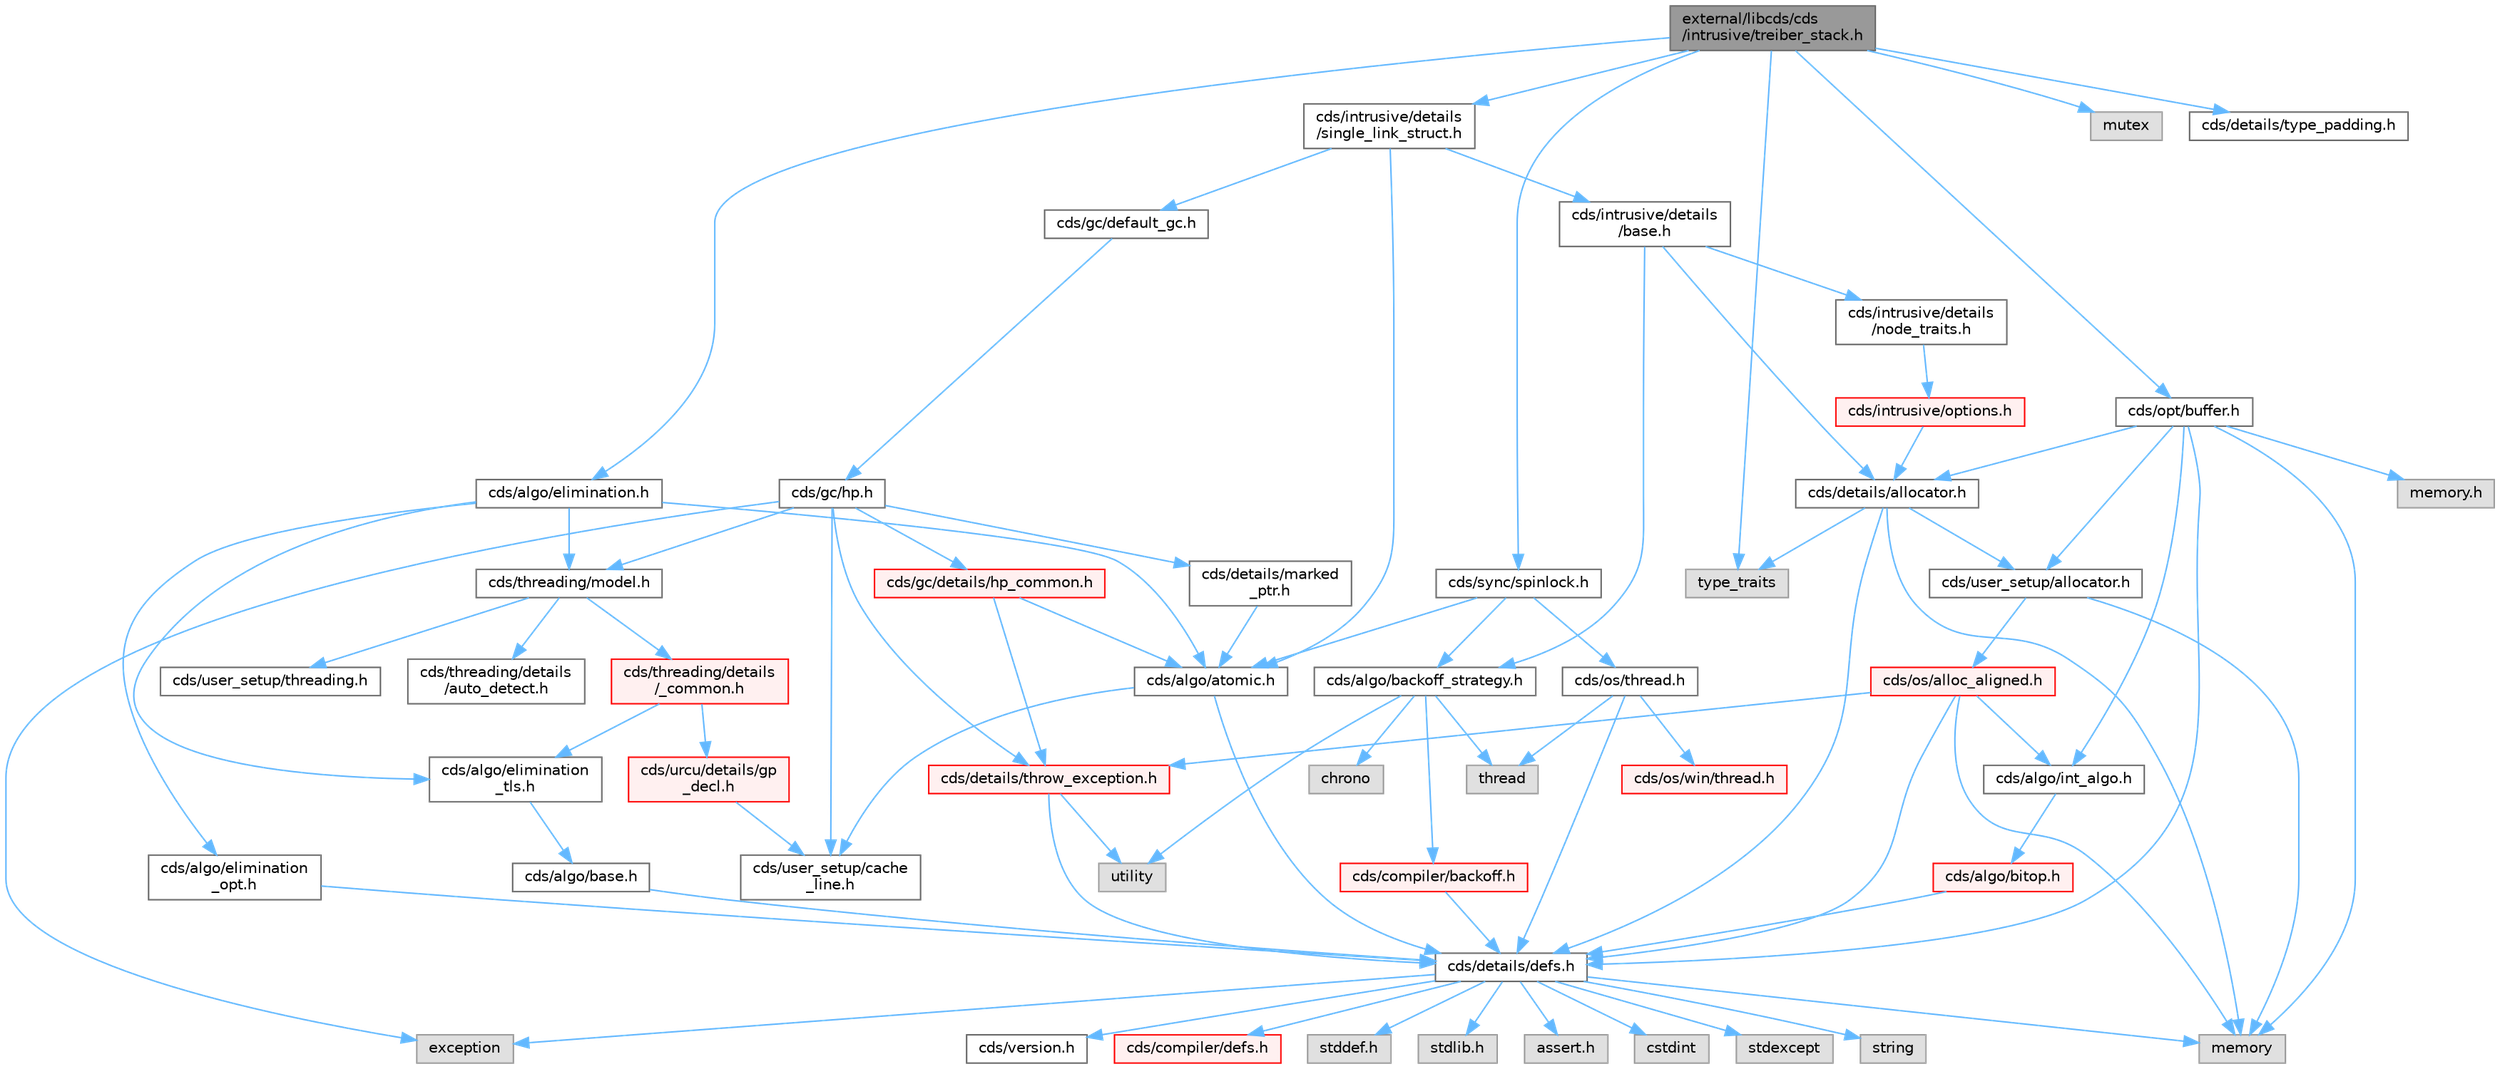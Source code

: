 digraph "external/libcds/cds/intrusive/treiber_stack.h"
{
 // LATEX_PDF_SIZE
  bgcolor="transparent";
  edge [fontname=Helvetica,fontsize=10,labelfontname=Helvetica,labelfontsize=10];
  node [fontname=Helvetica,fontsize=10,shape=box,height=0.2,width=0.4];
  Node1 [id="Node000001",label="external/libcds/cds\l/intrusive/treiber_stack.h",height=0.2,width=0.4,color="gray40", fillcolor="grey60", style="filled", fontcolor="black",tooltip=" "];
  Node1 -> Node2 [id="edge1_Node000001_Node000002",color="steelblue1",style="solid",tooltip=" "];
  Node2 [id="Node000002",label="type_traits",height=0.2,width=0.4,color="grey60", fillcolor="#E0E0E0", style="filled",tooltip=" "];
  Node1 -> Node3 [id="edge2_Node000001_Node000003",color="steelblue1",style="solid",tooltip=" "];
  Node3 [id="Node000003",label="mutex",height=0.2,width=0.4,color="grey60", fillcolor="#E0E0E0", style="filled",tooltip=" "];
  Node1 -> Node4 [id="edge3_Node000001_Node000004",color="steelblue1",style="solid",tooltip=" "];
  Node4 [id="Node000004",label="cds/intrusive/details\l/single_link_struct.h",height=0.2,width=0.4,color="grey40", fillcolor="white", style="filled",URL="$single__link__struct_8h.html",tooltip=" "];
  Node4 -> Node5 [id="edge4_Node000004_Node000005",color="steelblue1",style="solid",tooltip=" "];
  Node5 [id="Node000005",label="cds/intrusive/details\l/base.h",height=0.2,width=0.4,color="grey40", fillcolor="white", style="filled",URL="$external_2libcds_2cds_2intrusive_2details_2base_8h.html",tooltip=" "];
  Node5 -> Node6 [id="edge5_Node000005_Node000006",color="steelblue1",style="solid",tooltip=" "];
  Node6 [id="Node000006",label="cds/intrusive/details\l/node_traits.h",height=0.2,width=0.4,color="grey40", fillcolor="white", style="filled",URL="$node__traits_8h.html",tooltip=" "];
  Node6 -> Node7 [id="edge6_Node000006_Node000007",color="steelblue1",style="solid",tooltip=" "];
  Node7 [id="Node000007",label="cds/intrusive/options.h",height=0.2,width=0.4,color="red", fillcolor="#FFF0F0", style="filled",URL="$intrusive_2options_8h.html",tooltip=" "];
  Node7 -> Node41 [id="edge7_Node000007_Node000041",color="steelblue1",style="solid",tooltip=" "];
  Node41 [id="Node000041",label="cds/details/allocator.h",height=0.2,width=0.4,color="grey40", fillcolor="white", style="filled",URL="$external_2libcds_2cds_2details_2allocator_8h.html",tooltip=" "];
  Node41 -> Node2 [id="edge8_Node000041_Node000002",color="steelblue1",style="solid",tooltip=" "];
  Node41 -> Node19 [id="edge9_Node000041_Node000019",color="steelblue1",style="solid",tooltip=" "];
  Node19 [id="Node000019",label="memory",height=0.2,width=0.4,color="grey60", fillcolor="#E0E0E0", style="filled",tooltip=" "];
  Node41 -> Node11 [id="edge10_Node000041_Node000011",color="steelblue1",style="solid",tooltip=" "];
  Node11 [id="Node000011",label="cds/details/defs.h",height=0.2,width=0.4,color="grey40", fillcolor="white", style="filled",URL="$details_2defs_8h.html",tooltip=" "];
  Node11 -> Node12 [id="edge11_Node000011_Node000012",color="steelblue1",style="solid",tooltip=" "];
  Node12 [id="Node000012",label="stddef.h",height=0.2,width=0.4,color="grey60", fillcolor="#E0E0E0", style="filled",tooltip=" "];
  Node11 -> Node13 [id="edge12_Node000011_Node000013",color="steelblue1",style="solid",tooltip=" "];
  Node13 [id="Node000013",label="stdlib.h",height=0.2,width=0.4,color="grey60", fillcolor="#E0E0E0", style="filled",tooltip=" "];
  Node11 -> Node14 [id="edge13_Node000011_Node000014",color="steelblue1",style="solid",tooltip=" "];
  Node14 [id="Node000014",label="assert.h",height=0.2,width=0.4,color="grey60", fillcolor="#E0E0E0", style="filled",tooltip=" "];
  Node11 -> Node15 [id="edge14_Node000011_Node000015",color="steelblue1",style="solid",tooltip=" "];
  Node15 [id="Node000015",label="cstdint",height=0.2,width=0.4,color="grey60", fillcolor="#E0E0E0", style="filled",tooltip=" "];
  Node11 -> Node16 [id="edge15_Node000011_Node000016",color="steelblue1",style="solid",tooltip=" "];
  Node16 [id="Node000016",label="exception",height=0.2,width=0.4,color="grey60", fillcolor="#E0E0E0", style="filled",tooltip=" "];
  Node11 -> Node17 [id="edge16_Node000011_Node000017",color="steelblue1",style="solid",tooltip=" "];
  Node17 [id="Node000017",label="stdexcept",height=0.2,width=0.4,color="grey60", fillcolor="#E0E0E0", style="filled",tooltip=" "];
  Node11 -> Node18 [id="edge17_Node000011_Node000018",color="steelblue1",style="solid",tooltip=" "];
  Node18 [id="Node000018",label="string",height=0.2,width=0.4,color="grey60", fillcolor="#E0E0E0", style="filled",tooltip=" "];
  Node11 -> Node19 [id="edge18_Node000011_Node000019",color="steelblue1",style="solid",tooltip=" "];
  Node11 -> Node20 [id="edge19_Node000011_Node000020",color="steelblue1",style="solid",tooltip=" "];
  Node20 [id="Node000020",label="cds/version.h",height=0.2,width=0.4,color="grey40", fillcolor="white", style="filled",URL="$external_2libcds_2cds_2version_8h.html",tooltip=" "];
  Node11 -> Node21 [id="edge20_Node000011_Node000021",color="steelblue1",style="solid",tooltip=" "];
  Node21 [id="Node000021",label="cds/compiler/defs.h",height=0.2,width=0.4,color="red", fillcolor="#FFF0F0", style="filled",URL="$compiler_2defs_8h.html",tooltip=" "];
  Node41 -> Node24 [id="edge21_Node000041_Node000024",color="steelblue1",style="solid",tooltip=" "];
  Node24 [id="Node000024",label="cds/user_setup/allocator.h",height=0.2,width=0.4,color="grey40", fillcolor="white", style="filled",URL="$external_2libcds_2cds_2user__setup_2allocator_8h.html",tooltip="Default implementation of allocator classes."];
  Node24 -> Node19 [id="edge22_Node000024_Node000019",color="steelblue1",style="solid",tooltip=" "];
  Node24 -> Node25 [id="edge23_Node000024_Node000025",color="steelblue1",style="solid",tooltip=" "];
  Node25 [id="Node000025",label="cds/os/alloc_aligned.h",height=0.2,width=0.4,color="red", fillcolor="#FFF0F0", style="filled",URL="$alloc__aligned_8h.html",tooltip=" "];
  Node25 -> Node11 [id="edge24_Node000025_Node000011",color="steelblue1",style="solid",tooltip=" "];
  Node25 -> Node19 [id="edge25_Node000025_Node000019",color="steelblue1",style="solid",tooltip=" "];
  Node25 -> Node29 [id="edge26_Node000025_Node000029",color="steelblue1",style="solid",tooltip=" "];
  Node29 [id="Node000029",label="cds/algo/int_algo.h",height=0.2,width=0.4,color="grey40", fillcolor="white", style="filled",URL="$int__algo_8h.html",tooltip=" "];
  Node29 -> Node30 [id="edge27_Node000029_Node000030",color="steelblue1",style="solid",tooltip=" "];
  Node30 [id="Node000030",label="cds/algo/bitop.h",height=0.2,width=0.4,color="red", fillcolor="#FFF0F0", style="filled",URL="$algo_2bitop_8h.html",tooltip=" "];
  Node30 -> Node11 [id="edge28_Node000030_Node000011",color="steelblue1",style="solid",tooltip=" "];
  Node25 -> Node36 [id="edge29_Node000025_Node000036",color="steelblue1",style="solid",tooltip=" "];
  Node36 [id="Node000036",label="cds/details/throw_exception.h",height=0.2,width=0.4,color="red", fillcolor="#FFF0F0", style="filled",URL="$throw__exception_8h.html",tooltip=" "];
  Node36 -> Node11 [id="edge30_Node000036_Node000011",color="steelblue1",style="solid",tooltip=" "];
  Node36 -> Node38 [id="edge31_Node000036_Node000038",color="steelblue1",style="solid",tooltip=" "];
  Node38 [id="Node000038",label="utility",height=0.2,width=0.4,color="grey60", fillcolor="#E0E0E0", style="filled",tooltip=" "];
  Node5 -> Node41 [id="edge32_Node000005_Node000041",color="steelblue1",style="solid",tooltip=" "];
  Node5 -> Node42 [id="edge33_Node000005_Node000042",color="steelblue1",style="solid",tooltip=" "];
  Node42 [id="Node000042",label="cds/algo/backoff_strategy.h",height=0.2,width=0.4,color="grey40", fillcolor="white", style="filled",URL="$backoff__strategy_8h.html",tooltip=" "];
  Node42 -> Node38 [id="edge34_Node000042_Node000038",color="steelblue1",style="solid",tooltip=" "];
  Node42 -> Node34 [id="edge35_Node000042_Node000034",color="steelblue1",style="solid",tooltip=" "];
  Node34 [id="Node000034",label="thread",height=0.2,width=0.4,color="grey60", fillcolor="#E0E0E0", style="filled",tooltip=" "];
  Node42 -> Node43 [id="edge36_Node000042_Node000043",color="steelblue1",style="solid",tooltip=" "];
  Node43 [id="Node000043",label="chrono",height=0.2,width=0.4,color="grey60", fillcolor="#E0E0E0", style="filled",tooltip=" "];
  Node42 -> Node44 [id="edge37_Node000042_Node000044",color="steelblue1",style="solid",tooltip=" "];
  Node44 [id="Node000044",label="cds/compiler/backoff.h",height=0.2,width=0.4,color="red", fillcolor="#FFF0F0", style="filled",URL="$backoff_8h.html",tooltip=" "];
  Node44 -> Node11 [id="edge38_Node000044_Node000011",color="steelblue1",style="solid",tooltip=" "];
  Node4 -> Node46 [id="edge39_Node000004_Node000046",color="steelblue1",style="solid",tooltip=" "];
  Node46 [id="Node000046",label="cds/gc/default_gc.h",height=0.2,width=0.4,color="grey40", fillcolor="white", style="filled",URL="$default__gc_8h.html",tooltip=" "];
  Node46 -> Node47 [id="edge40_Node000046_Node000047",color="steelblue1",style="solid",tooltip=" "];
  Node47 [id="Node000047",label="cds/gc/hp.h",height=0.2,width=0.4,color="grey40", fillcolor="white", style="filled",URL="$hp_8h.html",tooltip=" "];
  Node47 -> Node16 [id="edge41_Node000047_Node000016",color="steelblue1",style="solid",tooltip=" "];
  Node47 -> Node48 [id="edge42_Node000047_Node000048",color="steelblue1",style="solid",tooltip=" "];
  Node48 [id="Node000048",label="cds/gc/details/hp_common.h",height=0.2,width=0.4,color="red", fillcolor="#FFF0F0", style="filled",URL="$hp__common_8h.html",tooltip=" "];
  Node48 -> Node40 [id="edge43_Node000048_Node000040",color="steelblue1",style="solid",tooltip=" "];
  Node40 [id="Node000040",label="cds/algo/atomic.h",height=0.2,width=0.4,color="grey40", fillcolor="white", style="filled",URL="$external_2libcds_2cds_2algo_2atomic_8h.html",tooltip=" "];
  Node40 -> Node11 [id="edge44_Node000040_Node000011",color="steelblue1",style="solid",tooltip=" "];
  Node40 -> Node39 [id="edge45_Node000040_Node000039",color="steelblue1",style="solid",tooltip=" "];
  Node39 [id="Node000039",label="cds/user_setup/cache\l_line.h",height=0.2,width=0.4,color="grey40", fillcolor="white", style="filled",URL="$cache__line_8h.html",tooltip="Cache-line size definition"];
  Node48 -> Node36 [id="edge46_Node000048_Node000036",color="steelblue1",style="solid",tooltip=" "];
  Node47 -> Node50 [id="edge47_Node000047_Node000050",color="steelblue1",style="solid",tooltip=" "];
  Node50 [id="Node000050",label="cds/threading/model.h",height=0.2,width=0.4,color="grey40", fillcolor="white", style="filled",URL="$model_8h.html",tooltip=" "];
  Node50 -> Node51 [id="edge48_Node000050_Node000051",color="steelblue1",style="solid",tooltip=" "];
  Node51 [id="Node000051",label="cds/threading/details\l/_common.h",height=0.2,width=0.4,color="red", fillcolor="#FFF0F0", style="filled",URL="$__common_8h.html",tooltip=" "];
  Node51 -> Node52 [id="edge49_Node000051_Node000052",color="steelblue1",style="solid",tooltip=" "];
  Node52 [id="Node000052",label="cds/urcu/details/gp\l_decl.h",height=0.2,width=0.4,color="red", fillcolor="#FFF0F0", style="filled",URL="$gp__decl_8h.html",tooltip=" "];
  Node52 -> Node39 [id="edge50_Node000052_Node000039",color="steelblue1",style="solid",tooltip=" "];
  Node51 -> Node59 [id="edge51_Node000051_Node000059",color="steelblue1",style="solid",tooltip=" "];
  Node59 [id="Node000059",label="cds/algo/elimination\l_tls.h",height=0.2,width=0.4,color="grey40", fillcolor="white", style="filled",URL="$elimination__tls_8h.html",tooltip=" "];
  Node59 -> Node60 [id="edge52_Node000059_Node000060",color="steelblue1",style="solid",tooltip=" "];
  Node60 [id="Node000060",label="cds/algo/base.h",height=0.2,width=0.4,color="grey40", fillcolor="white", style="filled",URL="$external_2libcds_2cds_2algo_2base_8h.html",tooltip=" "];
  Node60 -> Node11 [id="edge53_Node000060_Node000011",color="steelblue1",style="solid",tooltip=" "];
  Node50 -> Node61 [id="edge54_Node000050_Node000061",color="steelblue1",style="solid",tooltip=" "];
  Node61 [id="Node000061",label="cds/user_setup/threading.h",height=0.2,width=0.4,color="grey40", fillcolor="white", style="filled",URL="$external_2libcds_2cds_2user__setup_2threading_8h.html",tooltip=" "];
  Node50 -> Node62 [id="edge55_Node000050_Node000062",color="steelblue1",style="solid",tooltip=" "];
  Node62 [id="Node000062",label="cds/threading/details\l/auto_detect.h",height=0.2,width=0.4,color="grey40", fillcolor="white", style="filled",URL="$auto__detect_8h.html",tooltip=" "];
  Node47 -> Node36 [id="edge56_Node000047_Node000036",color="steelblue1",style="solid",tooltip=" "];
  Node47 -> Node57 [id="edge57_Node000047_Node000057",color="steelblue1",style="solid",tooltip=" "];
  Node57 [id="Node000057",label="cds/details/marked\l_ptr.h",height=0.2,width=0.4,color="grey40", fillcolor="white", style="filled",URL="$marked__ptr_8h.html",tooltip=" "];
  Node57 -> Node40 [id="edge58_Node000057_Node000040",color="steelblue1",style="solid",tooltip=" "];
  Node47 -> Node39 [id="edge59_Node000047_Node000039",color="steelblue1",style="solid",tooltip=" "];
  Node4 -> Node40 [id="edge60_Node000004_Node000040",color="steelblue1",style="solid",tooltip=" "];
  Node1 -> Node63 [id="edge61_Node000001_Node000063",color="steelblue1",style="solid",tooltip=" "];
  Node63 [id="Node000063",label="cds/algo/elimination.h",height=0.2,width=0.4,color="grey40", fillcolor="white", style="filled",URL="$elimination_8h.html",tooltip=" "];
  Node63 -> Node59 [id="edge62_Node000063_Node000059",color="steelblue1",style="solid",tooltip=" "];
  Node63 -> Node64 [id="edge63_Node000063_Node000064",color="steelblue1",style="solid",tooltip=" "];
  Node64 [id="Node000064",label="cds/algo/elimination\l_opt.h",height=0.2,width=0.4,color="grey40", fillcolor="white", style="filled",URL="$elimination__opt_8h.html",tooltip=" "];
  Node64 -> Node11 [id="edge64_Node000064_Node000011",color="steelblue1",style="solid",tooltip=" "];
  Node63 -> Node40 [id="edge65_Node000063_Node000040",color="steelblue1",style="solid",tooltip=" "];
  Node63 -> Node50 [id="edge66_Node000063_Node000050",color="steelblue1",style="solid",tooltip=" "];
  Node1 -> Node65 [id="edge67_Node000001_Node000065",color="steelblue1",style="solid",tooltip=" "];
  Node65 [id="Node000065",label="cds/opt/buffer.h",height=0.2,width=0.4,color="grey40", fillcolor="white", style="filled",URL="$external_2libcds_2cds_2opt_2buffer_8h.html",tooltip=" "];
  Node65 -> Node66 [id="edge68_Node000065_Node000066",color="steelblue1",style="solid",tooltip=" "];
  Node66 [id="Node000066",label="memory.h",height=0.2,width=0.4,color="grey60", fillcolor="#E0E0E0", style="filled",tooltip=" "];
  Node65 -> Node11 [id="edge69_Node000065_Node000011",color="steelblue1",style="solid",tooltip=" "];
  Node65 -> Node24 [id="edge70_Node000065_Node000024",color="steelblue1",style="solid",tooltip=" "];
  Node65 -> Node41 [id="edge71_Node000065_Node000041",color="steelblue1",style="solid",tooltip=" "];
  Node65 -> Node29 [id="edge72_Node000065_Node000029",color="steelblue1",style="solid",tooltip=" "];
  Node65 -> Node19 [id="edge73_Node000065_Node000019",color="steelblue1",style="solid",tooltip=" "];
  Node1 -> Node67 [id="edge74_Node000001_Node000067",color="steelblue1",style="solid",tooltip=" "];
  Node67 [id="Node000067",label="cds/sync/spinlock.h",height=0.2,width=0.4,color="grey40", fillcolor="white", style="filled",URL="$sync_2spinlock_8h.html",tooltip=" "];
  Node67 -> Node40 [id="edge75_Node000067_Node000040",color="steelblue1",style="solid",tooltip=" "];
  Node67 -> Node54 [id="edge76_Node000067_Node000054",color="steelblue1",style="solid",tooltip=" "];
  Node54 [id="Node000054",label="cds/os/thread.h",height=0.2,width=0.4,color="grey40", fillcolor="white", style="filled",URL="$cds_2os_2thread_8h.html",tooltip=" "];
  Node54 -> Node34 [id="edge77_Node000054_Node000034",color="steelblue1",style="solid",tooltip=" "];
  Node54 -> Node11 [id="edge78_Node000054_Node000011",color="steelblue1",style="solid",tooltip=" "];
  Node54 -> Node55 [id="edge79_Node000054_Node000055",color="steelblue1",style="solid",tooltip=" "];
  Node55 [id="Node000055",label="cds/os/win/thread.h",height=0.2,width=0.4,color="red", fillcolor="#FFF0F0", style="filled",URL="$cds_2os_2win_2thread_8h.html",tooltip=" "];
  Node67 -> Node42 [id="edge80_Node000067_Node000042",color="steelblue1",style="solid",tooltip=" "];
  Node1 -> Node68 [id="edge81_Node000001_Node000068",color="steelblue1",style="solid",tooltip=" "];
  Node68 [id="Node000068",label="cds/details/type_padding.h",height=0.2,width=0.4,color="grey40", fillcolor="white", style="filled",URL="$type__padding_8h.html",tooltip=" "];
}
